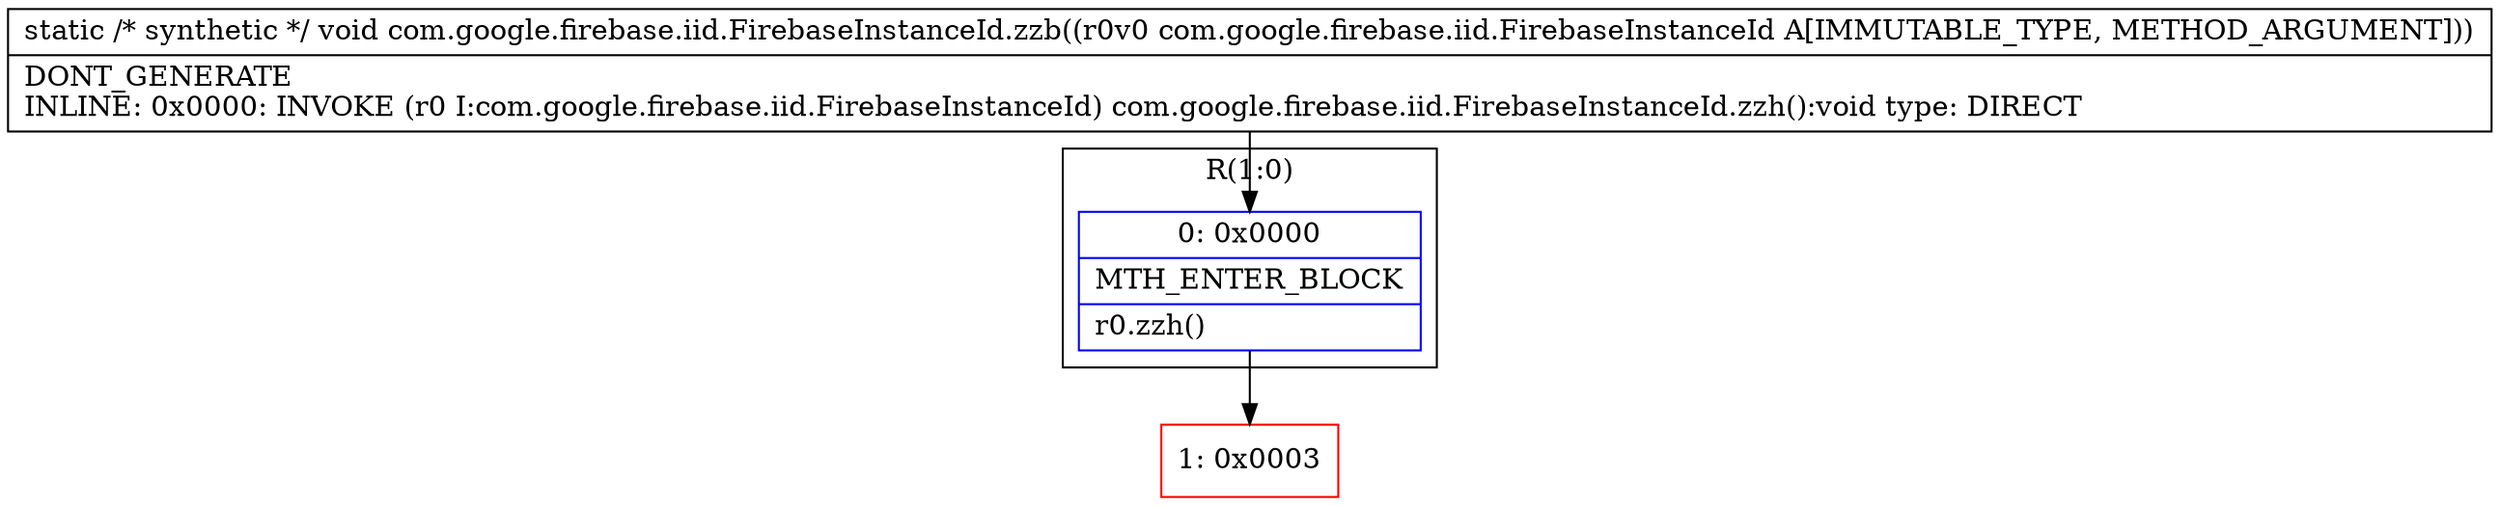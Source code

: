 digraph "CFG forcom.google.firebase.iid.FirebaseInstanceId.zzb(Lcom\/google\/firebase\/iid\/FirebaseInstanceId;)V" {
subgraph cluster_Region_1435235222 {
label = "R(1:0)";
node [shape=record,color=blue];
Node_0 [shape=record,label="{0\:\ 0x0000|MTH_ENTER_BLOCK\l|r0.zzh()\l}"];
}
Node_1 [shape=record,color=red,label="{1\:\ 0x0003}"];
MethodNode[shape=record,label="{static \/* synthetic *\/ void com.google.firebase.iid.FirebaseInstanceId.zzb((r0v0 com.google.firebase.iid.FirebaseInstanceId A[IMMUTABLE_TYPE, METHOD_ARGUMENT]))  | DONT_GENERATE\lINLINE: 0x0000: INVOKE  (r0 I:com.google.firebase.iid.FirebaseInstanceId) com.google.firebase.iid.FirebaseInstanceId.zzh():void type: DIRECT\l}"];
MethodNode -> Node_0;
Node_0 -> Node_1;
}

